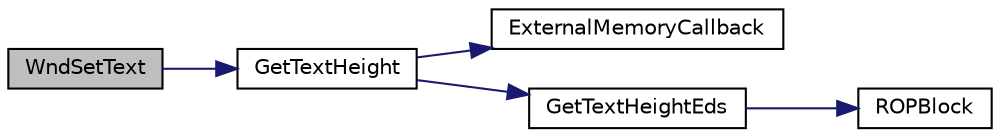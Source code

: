 digraph "WndSetText"
{
  edge [fontname="Helvetica",fontsize="10",labelfontname="Helvetica",labelfontsize="10"];
  node [fontname="Helvetica",fontsize="10",shape=record];
  rankdir="LR";
  Node1 [label="WndSetText",height=0.2,width=0.4,color="black", fillcolor="grey75", style="filled", fontcolor="black"];
  Node1 -> Node2 [color="midnightblue",fontsize="10",style="solid"];
  Node2 [label="GetTextHeight",height=0.2,width=0.4,color="black", fillcolor="white", style="filled",URL="$mchp_gfx_drv_8c.html#aa326de021b2580764f2260a7c446c9f8"];
  Node2 -> Node3 [color="midnightblue",fontsize="10",style="solid"];
  Node3 [label="ExternalMemoryCallback",height=0.2,width=0.4,color="black", fillcolor="white", style="filled",URL="$_primitive_8h.html#ae99cb247f7820909774ce7f4d345fc55"];
  Node2 -> Node4 [color="midnightblue",fontsize="10",style="solid"];
  Node4 [label="GetTextHeightEds",height=0.2,width=0.4,color="black", fillcolor="white", style="filled",URL="$mchp_gfx_drv_8c.html#a6e223656c7d8e1bd5dade22d0b56de82"];
  Node4 -> Node5 [color="midnightblue",fontsize="10",style="solid"];
  Node5 [label="ROPBlock",height=0.2,width=0.4,color="black", fillcolor="white", style="filled",URL="$mchp_gfx_drv_8c.html#a0c6cf4c2bc9ef68c22b09f6ced12e887"];
}
